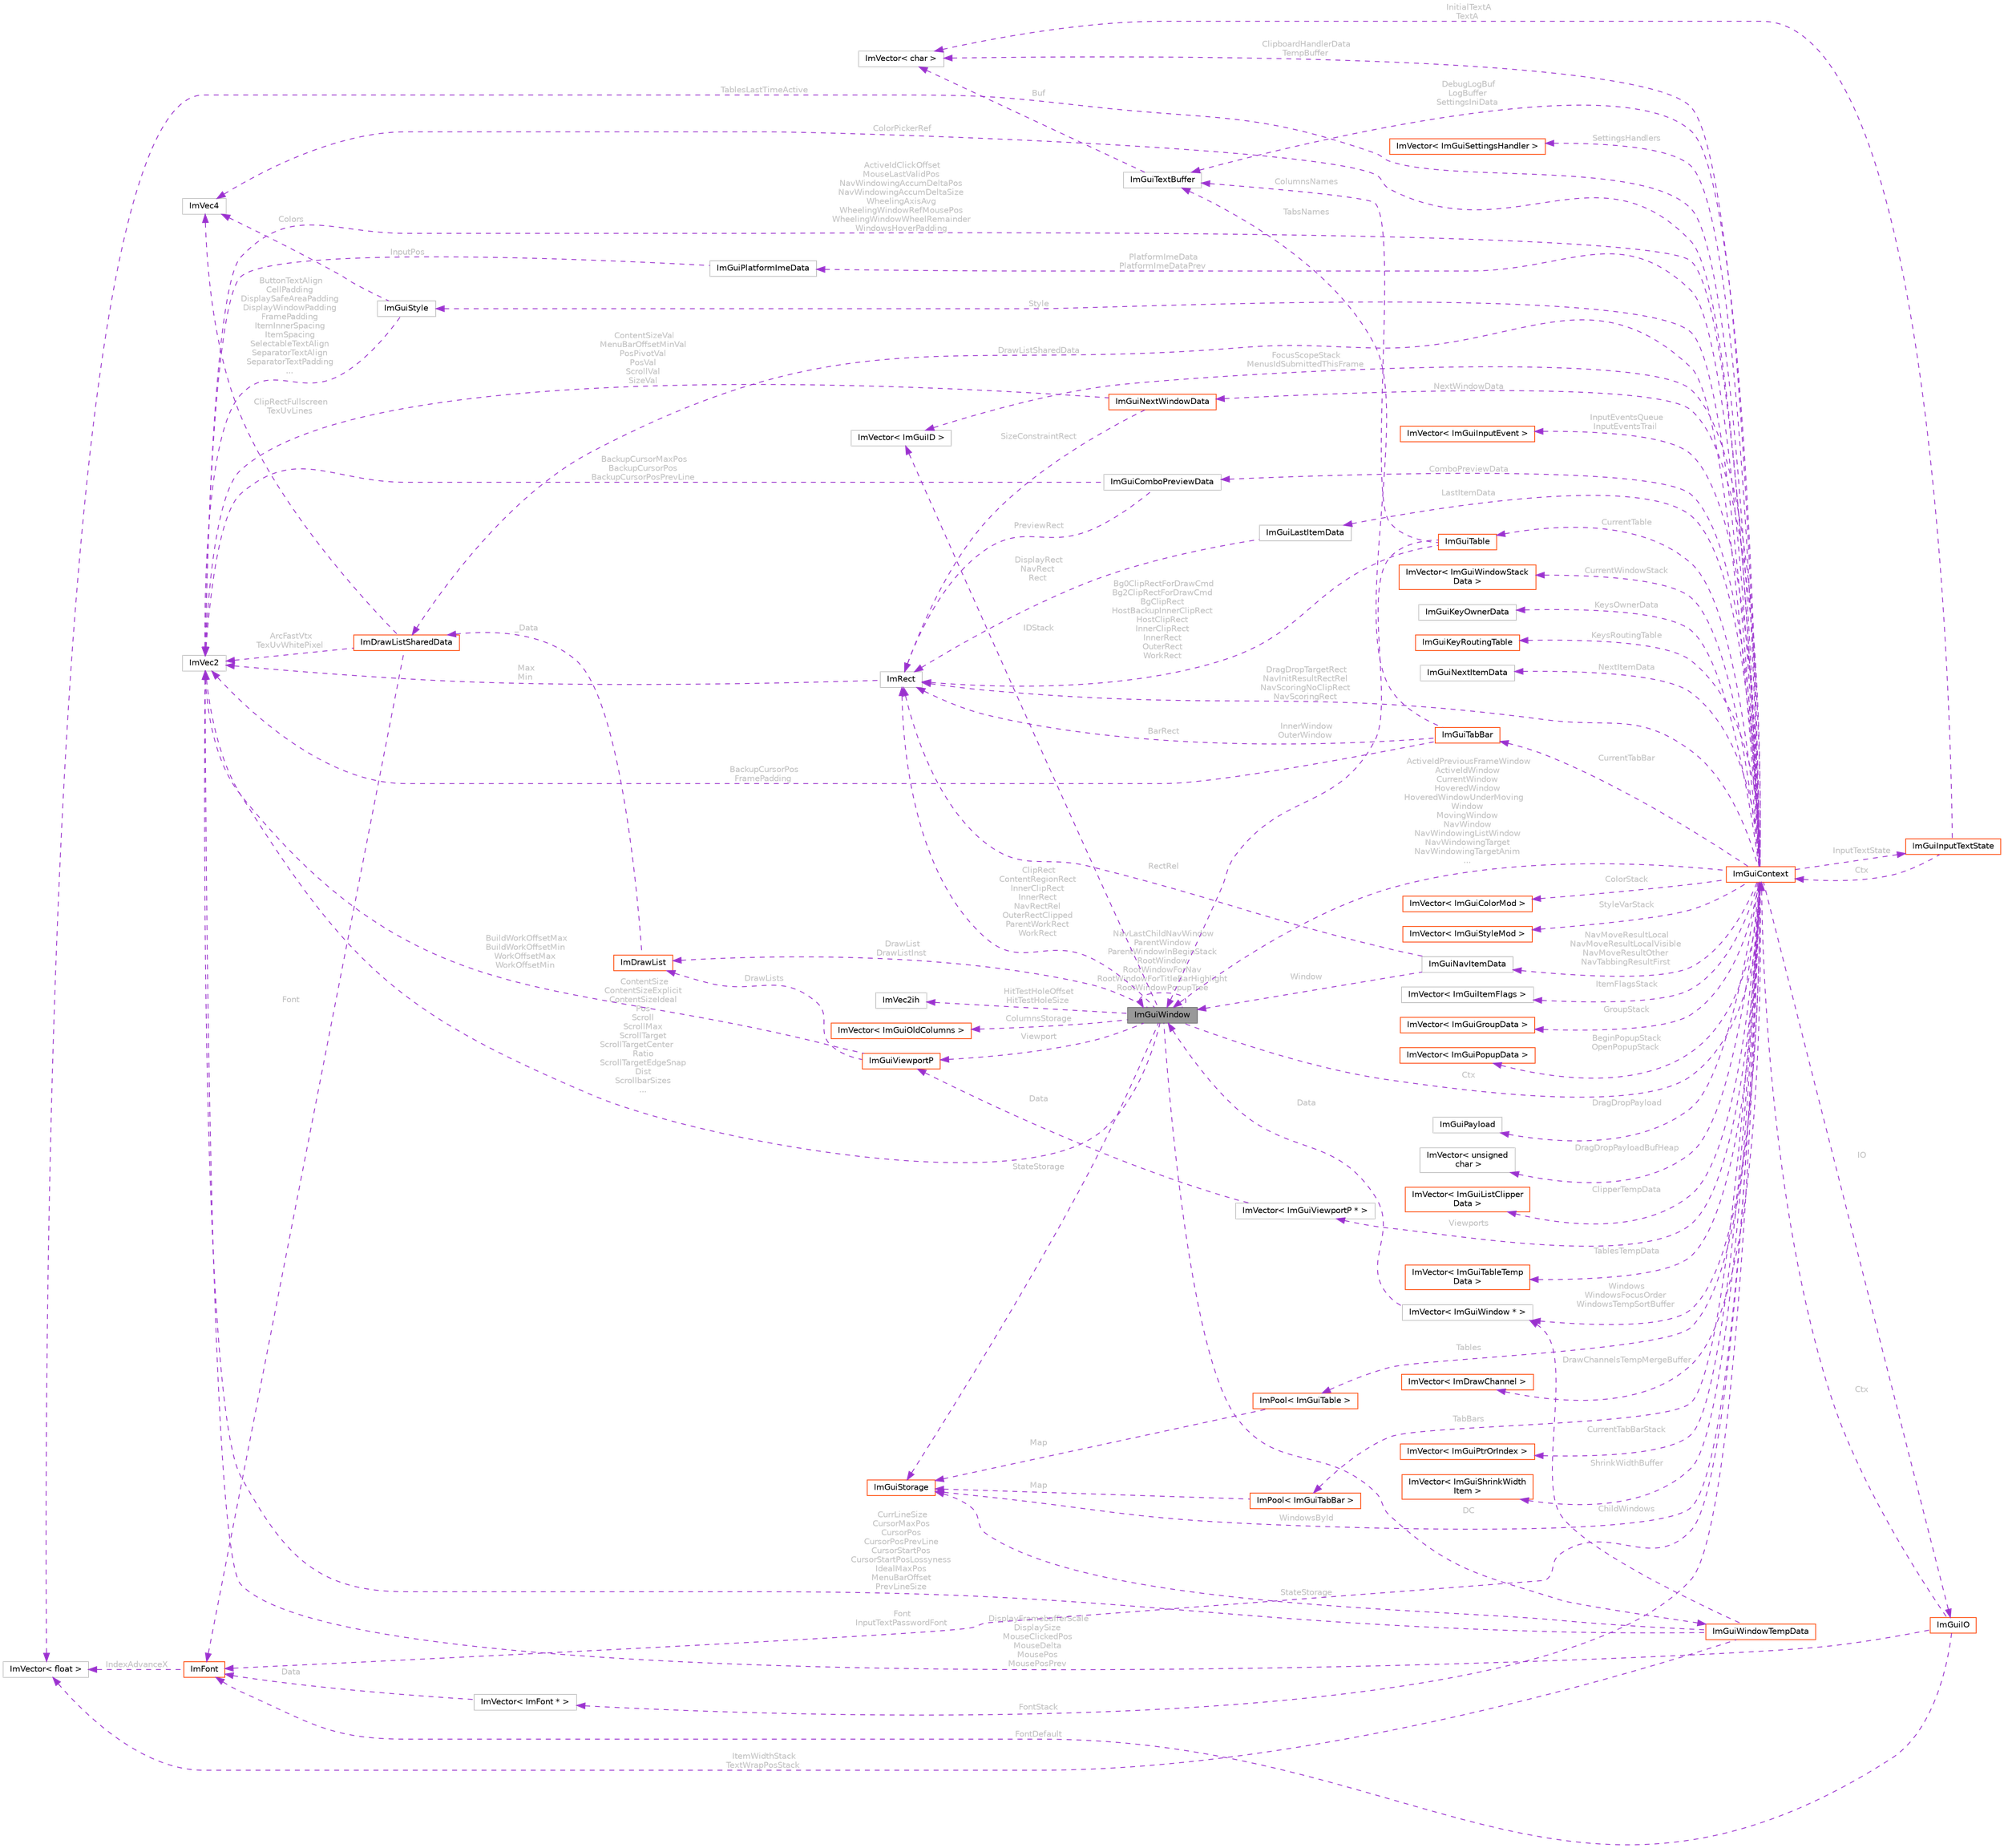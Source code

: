 digraph "ImGuiWindow"
{
 // LATEX_PDF_SIZE
  bgcolor="transparent";
  edge [fontname=Helvetica,fontsize=10,labelfontname=Helvetica,labelfontsize=10];
  node [fontname=Helvetica,fontsize=10,shape=box,height=0.2,width=0.4];
  rankdir="LR";
  Node1 [id="Node000001",label="ImGuiWindow",height=0.2,width=0.4,color="gray40", fillcolor="grey60", style="filled", fontcolor="black",tooltip=" "];
  Node2 -> Node1 [id="edge95_Node000001_Node000002",dir="back",color="darkorchid3",style="dashed",tooltip=" ",label=" Ctx",fontcolor="grey" ];
  Node2 [id="Node000002",label="ImGuiContext",height=0.2,width=0.4,color="orangered", fillcolor="white", style="filled",URL="$struct_im_gui_context.html",tooltip=" "];
  Node3 -> Node2 [id="edge96_Node000002_Node000003",dir="back",color="darkorchid3",style="dashed",tooltip=" ",label=" IO",fontcolor="grey" ];
  Node3 [id="Node000003",label="ImGuiIO",height=0.2,width=0.4,color="orangered", fillcolor="white", style="filled",URL="$struct_im_gui_i_o.html",tooltip=" "];
  Node4 -> Node3 [id="edge97_Node000003_Node000004",dir="back",color="darkorchid3",style="dashed",tooltip=" ",label=" DisplayFramebufferScale\nDisplaySize\nMouseClickedPos\nMouseDelta\nMousePos\nMousePosPrev",fontcolor="grey" ];
  Node4 [id="Node000004",label="ImVec2",height=0.2,width=0.4,color="grey75", fillcolor="white", style="filled",URL="$struct_im_vec2.html",tooltip=" "];
  Node7 -> Node3 [id="edge98_Node000003_Node000007",dir="back",color="darkorchid3",style="dashed",tooltip=" ",label=" FontDefault",fontcolor="grey" ];
  Node7 [id="Node000007",label="ImFont",height=0.2,width=0.4,color="orangered", fillcolor="white", style="filled",URL="$struct_im_font.html",tooltip=" "];
  Node8 -> Node7 [id="edge99_Node000007_Node000008",dir="back",color="darkorchid3",style="dashed",tooltip=" ",label=" IndexAdvanceX",fontcolor="grey" ];
  Node8 [id="Node000008",label="ImVector\< float \>",height=0.2,width=0.4,color="grey75", fillcolor="white", style="filled",URL="$struct_im_vector.html",tooltip=" "];
  Node2 -> Node3 [id="edge100_Node000003_Node000002",dir="back",color="darkorchid3",style="dashed",tooltip=" ",label=" Ctx",fontcolor="grey" ];
  Node19 -> Node2 [id="edge101_Node000002_Node000019",dir="back",color="darkorchid3",style="dashed",tooltip=" ",label=" InputEventsQueue\nInputEventsTrail",fontcolor="grey" ];
  Node19 [id="Node000019",label="ImVector\< ImGuiInputEvent \>",height=0.2,width=0.4,color="orangered", fillcolor="white", style="filled",URL="$struct_im_vector.html",tooltip=" "];
  Node27 -> Node2 [id="edge102_Node000002_Node000027",dir="back",color="darkorchid3",style="dashed",tooltip=" ",label=" Style",fontcolor="grey" ];
  Node27 [id="Node000027",label="ImGuiStyle",height=0.2,width=0.4,color="grey75", fillcolor="white", style="filled",URL="$struct_im_gui_style.html",tooltip=" "];
  Node4 -> Node27 [id="edge103_Node000027_Node000004",dir="back",color="darkorchid3",style="dashed",tooltip=" ",label=" ButtonTextAlign\nCellPadding\nDisplaySafeAreaPadding\nDisplayWindowPadding\nFramePadding\nItemInnerSpacing\nItemSpacing\nSelectableTextAlign\nSeparatorTextAlign\nSeparatorTextPadding\n...",fontcolor="grey" ];
  Node16 -> Node27 [id="edge104_Node000027_Node000016",dir="back",color="darkorchid3",style="dashed",tooltip=" ",label=" Colors",fontcolor="grey" ];
  Node16 [id="Node000016",label="ImVec4",height=0.2,width=0.4,color="grey75", fillcolor="white", style="filled",URL="$struct_im_vec4.html",tooltip=" "];
  Node7 -> Node2 [id="edge105_Node000002_Node000007",dir="back",color="darkorchid3",style="dashed",tooltip=" ",label=" Font\nInputTextPasswordFont",fontcolor="grey" ];
  Node28 -> Node2 [id="edge106_Node000002_Node000028",dir="back",color="darkorchid3",style="dashed",tooltip=" ",label=" DrawListSharedData",fontcolor="grey" ];
  Node28 [id="Node000028",label="ImDrawListSharedData",height=0.2,width=0.4,color="orangered", fillcolor="white", style="filled",URL="$struct_im_draw_list_shared_data.html",tooltip=" "];
  Node4 -> Node28 [id="edge107_Node000028_Node000004",dir="back",color="darkorchid3",style="dashed",tooltip=" ",label=" ArcFastVtx\nTexUvWhitePixel",fontcolor="grey" ];
  Node7 -> Node28 [id="edge108_Node000028_Node000007",dir="back",color="darkorchid3",style="dashed",tooltip=" ",label=" Font",fontcolor="grey" ];
  Node16 -> Node28 [id="edge109_Node000028_Node000016",dir="back",color="darkorchid3",style="dashed",tooltip=" ",label=" ClipRectFullscreen\nTexUvLines",fontcolor="grey" ];
  Node30 -> Node2 [id="edge110_Node000002_Node000030",dir="back",color="darkorchid3",style="dashed",tooltip=" ",label=" Windows\nWindowsFocusOrder\nWindowsTempSortBuffer",fontcolor="grey" ];
  Node30 [id="Node000030",label="ImVector\< ImGuiWindow * \>",height=0.2,width=0.4,color="grey75", fillcolor="white", style="filled",URL="$struct_im_vector.html",tooltip=" "];
  Node1 -> Node30 [id="edge111_Node000030_Node000001",dir="back",color="darkorchid3",style="dashed",tooltip=" ",label=" Data",fontcolor="grey" ];
  Node31 -> Node2 [id="edge112_Node000002_Node000031",dir="back",color="darkorchid3",style="dashed",tooltip=" ",label=" CurrentWindowStack",fontcolor="grey" ];
  Node31 [id="Node000031",label="ImVector\< ImGuiWindowStack\lData \>",height=0.2,width=0.4,color="orangered", fillcolor="white", style="filled",URL="$struct_im_vector.html",tooltip=" "];
  Node36 -> Node2 [id="edge113_Node000002_Node000036",dir="back",color="darkorchid3",style="dashed",tooltip=" ",label=" WindowsById",fontcolor="grey" ];
  Node36 [id="Node000036",label="ImGuiStorage",height=0.2,width=0.4,color="orangered", fillcolor="white", style="filled",URL="$struct_im_gui_storage.html",tooltip=" "];
  Node4 -> Node2 [id="edge114_Node000002_Node000004",dir="back",color="darkorchid3",style="dashed",tooltip=" ",label=" ActiveIdClickOffset\nMouseLastValidPos\nNavWindowingAccumDeltaPos\nNavWindowingAccumDeltaSize\nWheelingAxisAvg\nWheelingWindowRefMousePos\nWheelingWindowWheelRemainder\nWindowsHoverPadding",fontcolor="grey" ];
  Node1 -> Node2 [id="edge115_Node000002_Node000001",dir="back",color="darkorchid3",style="dashed",tooltip=" ",label=" ActiveIdPreviousFrameWindow\nActiveIdWindow\nCurrentWindow\nHoveredWindow\nHoveredWindowUnderMoving\lWindow\nMovingWindow\nNavWindow\nNavWindowingListWindow\nNavWindowingTarget\nNavWindowingTargetAnim\n...",fontcolor="grey" ];
  Node39 -> Node2 [id="edge116_Node000002_Node000039",dir="back",color="darkorchid3",style="dashed",tooltip=" ",label=" KeysOwnerData",fontcolor="grey" ];
  Node39 [id="Node000039",label="ImGuiKeyOwnerData",height=0.2,width=0.4,color="grey75", fillcolor="white", style="filled",URL="$struct_im_gui_key_owner_data.html",tooltip=" "];
  Node40 -> Node2 [id="edge117_Node000002_Node000040",dir="back",color="darkorchid3",style="dashed",tooltip=" ",label=" KeysRoutingTable",fontcolor="grey" ];
  Node40 [id="Node000040",label="ImGuiKeyRoutingTable",height=0.2,width=0.4,color="orangered", fillcolor="white", style="filled",URL="$struct_im_gui_key_routing_table.html",tooltip=" "];
  Node43 -> Node2 [id="edge118_Node000002_Node000043",dir="back",color="darkorchid3",style="dashed",tooltip=" ",label=" NextItemData",fontcolor="grey" ];
  Node43 [id="Node000043",label="ImGuiNextItemData",height=0.2,width=0.4,color="grey75", fillcolor="white", style="filled",URL="$struct_im_gui_next_item_data.html",tooltip=" "];
  Node33 -> Node2 [id="edge119_Node000002_Node000033",dir="back",color="darkorchid3",style="dashed",tooltip=" ",label=" LastItemData",fontcolor="grey" ];
  Node33 [id="Node000033",label="ImGuiLastItemData",height=0.2,width=0.4,color="grey75", fillcolor="white", style="filled",URL="$struct_im_gui_last_item_data.html",tooltip=" "];
  Node34 -> Node33 [id="edge120_Node000033_Node000034",dir="back",color="darkorchid3",style="dashed",tooltip=" ",label=" DisplayRect\nNavRect\nRect",fontcolor="grey" ];
  Node34 [id="Node000034",label="ImRect",height=0.2,width=0.4,color="grey75", fillcolor="white", style="filled",URL="$struct_im_rect.html",tooltip=" "];
  Node4 -> Node34 [id="edge121_Node000034_Node000004",dir="back",color="darkorchid3",style="dashed",tooltip=" ",label=" Max\nMin",fontcolor="grey" ];
  Node44 -> Node2 [id="edge122_Node000002_Node000044",dir="back",color="darkorchid3",style="dashed",tooltip=" ",label=" NextWindowData",fontcolor="grey" ];
  Node44 [id="Node000044",label="ImGuiNextWindowData",height=0.2,width=0.4,color="orangered", fillcolor="white", style="filled",URL="$struct_im_gui_next_window_data.html",tooltip=" "];
  Node4 -> Node44 [id="edge123_Node000044_Node000004",dir="back",color="darkorchid3",style="dashed",tooltip=" ",label=" ContentSizeVal\nMenuBarOffsetMinVal\nPosPivotVal\nPosVal\nScrollVal\nSizeVal",fontcolor="grey" ];
  Node34 -> Node44 [id="edge124_Node000044_Node000034",dir="back",color="darkorchid3",style="dashed",tooltip=" ",label=" SizeConstraintRect",fontcolor="grey" ];
  Node46 -> Node2 [id="edge125_Node000002_Node000046",dir="back",color="darkorchid3",style="dashed",tooltip=" ",label=" ColorStack",fontcolor="grey" ];
  Node46 [id="Node000046",label="ImVector\< ImGuiColorMod \>",height=0.2,width=0.4,color="orangered", fillcolor="white", style="filled",URL="$struct_im_vector.html",tooltip=" "];
  Node48 -> Node2 [id="edge126_Node000002_Node000048",dir="back",color="darkorchid3",style="dashed",tooltip=" ",label=" StyleVarStack",fontcolor="grey" ];
  Node48 [id="Node000048",label="ImVector\< ImGuiStyleMod \>",height=0.2,width=0.4,color="orangered", fillcolor="white", style="filled",URL="$struct_im_vector.html",tooltip=" "];
  Node6 -> Node2 [id="edge127_Node000002_Node000006",dir="back",color="darkorchid3",style="dashed",tooltip=" ",label=" FontStack",fontcolor="grey" ];
  Node6 [id="Node000006",label="ImVector\< ImFont * \>",height=0.2,width=0.4,color="grey75", fillcolor="white", style="filled",URL="$struct_im_vector.html",tooltip=" "];
  Node7 -> Node6 [id="edge128_Node000006_Node000007",dir="back",color="darkorchid3",style="dashed",tooltip=" ",label=" Data",fontcolor="grey" ];
  Node50 -> Node2 [id="edge129_Node000002_Node000050",dir="back",color="darkorchid3",style="dashed",tooltip=" ",label=" FocusScopeStack\nMenusIdSubmittedThisFrame",fontcolor="grey" ];
  Node50 [id="Node000050",label="ImVector\< ImGuiID \>",height=0.2,width=0.4,color="grey75", fillcolor="white", style="filled",URL="$struct_im_vector.html",tooltip=" "];
  Node51 -> Node2 [id="edge130_Node000002_Node000051",dir="back",color="darkorchid3",style="dashed",tooltip=" ",label=" ItemFlagsStack",fontcolor="grey" ];
  Node51 [id="Node000051",label="ImVector\< ImGuiItemFlags \>",height=0.2,width=0.4,color="grey75", fillcolor="white", style="filled",URL="$struct_im_vector.html",tooltip=" "];
  Node52 -> Node2 [id="edge131_Node000002_Node000052",dir="back",color="darkorchid3",style="dashed",tooltip=" ",label=" GroupStack",fontcolor="grey" ];
  Node52 [id="Node000052",label="ImVector\< ImGuiGroupData \>",height=0.2,width=0.4,color="orangered", fillcolor="white", style="filled",URL="$struct_im_vector.html",tooltip=" "];
  Node55 -> Node2 [id="edge132_Node000002_Node000055",dir="back",color="darkorchid3",style="dashed",tooltip=" ",label=" BeginPopupStack\nOpenPopupStack",fontcolor="grey" ];
  Node55 [id="Node000055",label="ImVector\< ImGuiPopupData \>",height=0.2,width=0.4,color="orangered", fillcolor="white", style="filled",URL="$struct_im_vector.html",tooltip=" "];
  Node57 -> Node2 [id="edge133_Node000002_Node000057",dir="back",color="darkorchid3",style="dashed",tooltip=" ",label=" Viewports",fontcolor="grey" ];
  Node57 [id="Node000057",label="ImVector\< ImGuiViewportP * \>",height=0.2,width=0.4,color="grey75", fillcolor="white", style="filled",URL="$struct_im_vector.html",tooltip=" "];
  Node58 -> Node57 [id="edge134_Node000057_Node000058",dir="back",color="darkorchid3",style="dashed",tooltip=" ",label=" Data",fontcolor="grey" ];
  Node58 [id="Node000058",label="ImGuiViewportP",height=0.2,width=0.4,color="orangered", fillcolor="white", style="filled",URL="$struct_im_gui_viewport_p.html",tooltip=" "];
  Node60 -> Node58 [id="edge135_Node000058_Node000060",dir="back",color="darkorchid3",style="dashed",tooltip=" ",label=" DrawLists",fontcolor="grey" ];
  Node60 [id="Node000060",label="ImDrawList",height=0.2,width=0.4,color="orangered", fillcolor="white", style="filled",URL="$struct_im_draw_list.html",tooltip=" "];
  Node28 -> Node60 [id="edge136_Node000060_Node000028",dir="back",color="darkorchid3",style="dashed",tooltip=" ",label=" _Data",fontcolor="grey" ];
  Node4 -> Node58 [id="edge137_Node000058_Node000004",dir="back",color="darkorchid3",style="dashed",tooltip=" ",label=" BuildWorkOffsetMax\nBuildWorkOffsetMin\nWorkOffsetMax\nWorkOffsetMin",fontcolor="grey" ];
  Node34 -> Node2 [id="edge138_Node000002_Node000034",dir="back",color="darkorchid3",style="dashed",tooltip=" ",label=" DragDropTargetRect\nNavInitResultRectRel\nNavScoringNoClipRect\nNavScoringRect",fontcolor="grey" ];
  Node75 -> Node2 [id="edge139_Node000002_Node000075",dir="back",color="darkorchid3",style="dashed",tooltip=" ",label=" NavMoveResultLocal\nNavMoveResultLocalVisible\nNavMoveResultOther\nNavTabbingResultFirst",fontcolor="grey" ];
  Node75 [id="Node000075",label="ImGuiNavItemData",height=0.2,width=0.4,color="grey75", fillcolor="white", style="filled",URL="$struct_im_gui_nav_item_data.html",tooltip=" "];
  Node1 -> Node75 [id="edge140_Node000075_Node000001",dir="back",color="darkorchid3",style="dashed",tooltip=" ",label=" Window",fontcolor="grey" ];
  Node34 -> Node75 [id="edge141_Node000075_Node000034",dir="back",color="darkorchid3",style="dashed",tooltip=" ",label=" RectRel",fontcolor="grey" ];
  Node76 -> Node2 [id="edge142_Node000002_Node000076",dir="back",color="darkorchid3",style="dashed",tooltip=" ",label=" DragDropPayload",fontcolor="grey" ];
  Node76 [id="Node000076",label="ImGuiPayload",height=0.2,width=0.4,color="grey75", fillcolor="white", style="filled",URL="$struct_im_gui_payload.html",tooltip=" "];
  Node77 -> Node2 [id="edge143_Node000002_Node000077",dir="back",color="darkorchid3",style="dashed",tooltip=" ",label=" DragDropPayloadBufHeap",fontcolor="grey" ];
  Node77 [id="Node000077",label="ImVector\< unsigned\l char \>",height=0.2,width=0.4,color="grey75", fillcolor="white", style="filled",URL="$struct_im_vector.html",tooltip=" "];
  Node78 -> Node2 [id="edge144_Node000002_Node000078",dir="back",color="darkorchid3",style="dashed",tooltip=" ",label=" ClipperTempData",fontcolor="grey" ];
  Node78 [id="Node000078",label="ImVector\< ImGuiListClipper\lData \>",height=0.2,width=0.4,color="orangered", fillcolor="white", style="filled",URL="$struct_im_vector.html",tooltip=" "];
  Node83 -> Node2 [id="edge145_Node000002_Node000083",dir="back",color="darkorchid3",style="dashed",tooltip=" ",label=" CurrentTable",fontcolor="grey" ];
  Node83 [id="Node000083",label="ImGuiTable",height=0.2,width=0.4,color="orangered", fillcolor="white", style="filled",URL="$struct_im_gui_table.html",tooltip=" "];
  Node34 -> Node83 [id="edge146_Node000083_Node000034",dir="back",color="darkorchid3",style="dashed",tooltip=" ",label=" Bg0ClipRectForDrawCmd\nBg2ClipRectForDrawCmd\nBgClipRect\nHostBackupInnerClipRect\nHostClipRect\nInnerClipRect\nInnerRect\nOuterRect\nWorkRect",fontcolor="grey" ];
  Node1 -> Node83 [id="edge147_Node000083_Node000001",dir="back",color="darkorchid3",style="dashed",tooltip=" ",label=" InnerWindow\nOuterWindow",fontcolor="grey" ];
  Node90 -> Node83 [id="edge148_Node000083_Node000090",dir="back",color="darkorchid3",style="dashed",tooltip=" ",label=" ColumnsNames",fontcolor="grey" ];
  Node90 [id="Node000090",label="ImGuiTextBuffer",height=0.2,width=0.4,color="grey75", fillcolor="white", style="filled",URL="$struct_im_gui_text_buffer.html",tooltip=" "];
  Node91 -> Node90 [id="edge149_Node000090_Node000091",dir="back",color="darkorchid3",style="dashed",tooltip=" ",label=" Buf",fontcolor="grey" ];
  Node91 [id="Node000091",label="ImVector\< char \>",height=0.2,width=0.4,color="grey75", fillcolor="white", style="filled",URL="$struct_im_vector.html",tooltip=" "];
  Node97 -> Node2 [id="edge150_Node000002_Node000097",dir="back",color="darkorchid3",style="dashed",tooltip=" ",label=" TablesTempData",fontcolor="grey" ];
  Node97 [id="Node000097",label="ImVector\< ImGuiTableTemp\lData \>",height=0.2,width=0.4,color="orangered", fillcolor="white", style="filled",URL="$struct_im_vector.html",tooltip=" "];
  Node98 -> Node2 [id="edge151_Node000002_Node000098",dir="back",color="darkorchid3",style="dashed",tooltip=" ",label=" Tables",fontcolor="grey" ];
  Node98 [id="Node000098",label="ImPool\< ImGuiTable \>",height=0.2,width=0.4,color="orangered", fillcolor="white", style="filled",URL="$struct_im_pool.html",tooltip=" "];
  Node36 -> Node98 [id="edge152_Node000098_Node000036",dir="back",color="darkorchid3",style="dashed",tooltip=" ",label=" Map",fontcolor="grey" ];
  Node8 -> Node2 [id="edge153_Node000002_Node000008",dir="back",color="darkorchid3",style="dashed",tooltip=" ",label=" TablesLastTimeActive",fontcolor="grey" ];
  Node70 -> Node2 [id="edge154_Node000002_Node000070",dir="back",color="darkorchid3",style="dashed",tooltip=" ",label=" DrawChannelsTempMergeBuffer",fontcolor="grey" ];
  Node70 [id="Node000070",label="ImVector\< ImDrawChannel \>",height=0.2,width=0.4,color="orangered", fillcolor="white", style="filled",URL="$struct_im_vector.html",tooltip=" "];
  Node100 -> Node2 [id="edge155_Node000002_Node000100",dir="back",color="darkorchid3",style="dashed",tooltip=" ",label=" CurrentTabBar",fontcolor="grey" ];
  Node100 [id="Node000100",label="ImGuiTabBar",height=0.2,width=0.4,color="orangered", fillcolor="white", style="filled",URL="$struct_im_gui_tab_bar.html",tooltip=" "];
  Node34 -> Node100 [id="edge156_Node000100_Node000034",dir="back",color="darkorchid3",style="dashed",tooltip=" ",label=" BarRect",fontcolor="grey" ];
  Node4 -> Node100 [id="edge157_Node000100_Node000004",dir="back",color="darkorchid3",style="dashed",tooltip=" ",label=" BackupCursorPos\nFramePadding",fontcolor="grey" ];
  Node90 -> Node100 [id="edge158_Node000100_Node000090",dir="back",color="darkorchid3",style="dashed",tooltip=" ",label=" TabsNames",fontcolor="grey" ];
  Node103 -> Node2 [id="edge159_Node000002_Node000103",dir="back",color="darkorchid3",style="dashed",tooltip=" ",label=" TabBars",fontcolor="grey" ];
  Node103 [id="Node000103",label="ImPool\< ImGuiTabBar \>",height=0.2,width=0.4,color="orangered", fillcolor="white", style="filled",URL="$struct_im_pool.html",tooltip=" "];
  Node36 -> Node103 [id="edge160_Node000103_Node000036",dir="back",color="darkorchid3",style="dashed",tooltip=" ",label=" Map",fontcolor="grey" ];
  Node105 -> Node2 [id="edge161_Node000002_Node000105",dir="back",color="darkorchid3",style="dashed",tooltip=" ",label=" CurrentTabBarStack",fontcolor="grey" ];
  Node105 [id="Node000105",label="ImVector\< ImGuiPtrOrIndex \>",height=0.2,width=0.4,color="orangered", fillcolor="white", style="filled",URL="$struct_im_vector.html",tooltip=" "];
  Node107 -> Node2 [id="edge162_Node000002_Node000107",dir="back",color="darkorchid3",style="dashed",tooltip=" ",label=" ShrinkWidthBuffer",fontcolor="grey" ];
  Node107 [id="Node000107",label="ImVector\< ImGuiShrinkWidth\lItem \>",height=0.2,width=0.4,color="orangered", fillcolor="white", style="filled",URL="$struct_im_vector.html",tooltip=" "];
  Node109 -> Node2 [id="edge163_Node000002_Node000109",dir="back",color="darkorchid3",style="dashed",tooltip=" ",label=" InputTextState",fontcolor="grey" ];
  Node109 [id="Node000109",label="ImGuiInputTextState",height=0.2,width=0.4,color="orangered", fillcolor="white", style="filled",URL="$struct_im_gui_input_text_state.html",tooltip=" "];
  Node2 -> Node109 [id="edge164_Node000109_Node000002",dir="back",color="darkorchid3",style="dashed",tooltip=" ",label=" Ctx",fontcolor="grey" ];
  Node91 -> Node109 [id="edge165_Node000109_Node000091",dir="back",color="darkorchid3",style="dashed",tooltip=" ",label=" InitialTextA\nTextA",fontcolor="grey" ];
  Node16 -> Node2 [id="edge166_Node000002_Node000016",dir="back",color="darkorchid3",style="dashed",tooltip=" ",label=" ColorPickerRef",fontcolor="grey" ];
  Node110 -> Node2 [id="edge167_Node000002_Node000110",dir="back",color="darkorchid3",style="dashed",tooltip=" ",label=" ComboPreviewData",fontcolor="grey" ];
  Node110 [id="Node000110",label="ImGuiComboPreviewData",height=0.2,width=0.4,color="grey75", fillcolor="white", style="filled",URL="$struct_im_gui_combo_preview_data.html",tooltip=" "];
  Node34 -> Node110 [id="edge168_Node000110_Node000034",dir="back",color="darkorchid3",style="dashed",tooltip=" ",label=" PreviewRect",fontcolor="grey" ];
  Node4 -> Node110 [id="edge169_Node000110_Node000004",dir="back",color="darkorchid3",style="dashed",tooltip=" ",label=" BackupCursorMaxPos\nBackupCursorPos\nBackupCursorPosPrevLine",fontcolor="grey" ];
  Node91 -> Node2 [id="edge170_Node000002_Node000091",dir="back",color="darkorchid3",style="dashed",tooltip=" ",label=" ClipboardHandlerData\nTempBuffer",fontcolor="grey" ];
  Node111 -> Node2 [id="edge171_Node000002_Node000111",dir="back",color="darkorchid3",style="dashed",tooltip=" ",label=" PlatformImeData\nPlatformImeDataPrev",fontcolor="grey" ];
  Node111 [id="Node000111",label="ImGuiPlatformImeData",height=0.2,width=0.4,color="grey75", fillcolor="white", style="filled",URL="$struct_im_gui_platform_ime_data.html",tooltip=" "];
  Node4 -> Node111 [id="edge172_Node000111_Node000004",dir="back",color="darkorchid3",style="dashed",tooltip=" ",label=" InputPos",fontcolor="grey" ];
  Node90 -> Node2 [id="edge173_Node000002_Node000090",dir="back",color="darkorchid3",style="dashed",tooltip=" ",label=" DebugLogBuf\nLogBuffer\nSettingsIniData",fontcolor="grey" ];
  Node112 -> Node2 [id="edge174_Node000002_Node000112",dir="back",color="darkorchid3",style="dashed",tooltip=" ",label=" SettingsHandlers",fontcolor="grey" ];
  Node112 [id="Node000112",label="ImVector\< ImGuiSettingsHandler \>",height=0.2,width=0.4,color="orangered", fillcolor="white", style="filled",URL="$struct_im_vector.html",tooltip=" "];
  Node58 -> Node1 [id="edge175_Node000001_Node000058",dir="back",color="darkorchid3",style="dashed",tooltip=" ",label=" Viewport",fontcolor="grey" ];
  Node4 -> Node1 [id="edge176_Node000001_Node000004",dir="back",color="darkorchid3",style="dashed",tooltip=" ",label=" ContentSize\nContentSizeExplicit\nContentSizeIdeal\nPos\nScroll\nScrollMax\nScrollTarget\nScrollTargetCenter\lRatio\nScrollTargetEdgeSnap\lDist\nScrollbarSizes\n...",fontcolor="grey" ];
  Node50 -> Node1 [id="edge177_Node000001_Node000050",dir="back",color="darkorchid3",style="dashed",tooltip=" ",label=" IDStack",fontcolor="grey" ];
  Node124 -> Node1 [id="edge178_Node000001_Node000124",dir="back",color="darkorchid3",style="dashed",tooltip=" ",label=" DC",fontcolor="grey" ];
  Node124 [id="Node000124",label="ImGuiWindowTempData",height=0.2,width=0.4,color="orangered", fillcolor="white", style="filled",URL="$struct_im_gui_window_temp_data.html",tooltip=" "];
  Node4 -> Node124 [id="edge179_Node000124_Node000004",dir="back",color="darkorchid3",style="dashed",tooltip=" ",label=" CurrLineSize\nCursorMaxPos\nCursorPos\nCursorPosPrevLine\nCursorStartPos\nCursorStartPosLossyness\nIdealMaxPos\nMenuBarOffset\nPrevLineSize",fontcolor="grey" ];
  Node30 -> Node124 [id="edge180_Node000124_Node000030",dir="back",color="darkorchid3",style="dashed",tooltip=" ",label=" ChildWindows",fontcolor="grey" ];
  Node36 -> Node124 [id="edge181_Node000124_Node000036",dir="back",color="darkorchid3",style="dashed",tooltip=" ",label=" StateStorage",fontcolor="grey" ];
  Node8 -> Node124 [id="edge182_Node000124_Node000008",dir="back",color="darkorchid3",style="dashed",tooltip=" ",label=" ItemWidthStack\nTextWrapPosStack",fontcolor="grey" ];
  Node34 -> Node1 [id="edge183_Node000001_Node000034",dir="back",color="darkorchid3",style="dashed",tooltip=" ",label=" ClipRect\nContentRegionRect\nInnerClipRect\nInnerRect\nNavRectRel\nOuterRectClipped\nParentWorkRect\nWorkRect",fontcolor="grey" ];
  Node129 -> Node1 [id="edge184_Node000001_Node000129",dir="back",color="darkorchid3",style="dashed",tooltip=" ",label=" HitTestHoleOffset\nHitTestHoleSize",fontcolor="grey" ];
  Node129 [id="Node000129",label="ImVec2ih",height=0.2,width=0.4,color="grey75", fillcolor="white", style="filled",URL="$struct_im_vec2ih.html",tooltip=" "];
  Node36 -> Node1 [id="edge185_Node000001_Node000036",dir="back",color="darkorchid3",style="dashed",tooltip=" ",label=" StateStorage",fontcolor="grey" ];
  Node130 -> Node1 [id="edge186_Node000001_Node000130",dir="back",color="darkorchid3",style="dashed",tooltip=" ",label=" ColumnsStorage",fontcolor="grey" ];
  Node130 [id="Node000130",label="ImVector\< ImGuiOldColumns \>",height=0.2,width=0.4,color="orangered", fillcolor="white", style="filled",URL="$struct_im_vector.html",tooltip=" "];
  Node60 -> Node1 [id="edge187_Node000001_Node000060",dir="back",color="darkorchid3",style="dashed",tooltip=" ",label=" DrawList\nDrawListInst",fontcolor="grey" ];
  Node1 -> Node1 [id="edge188_Node000001_Node000001",dir="back",color="darkorchid3",style="dashed",tooltip=" ",label=" NavLastChildNavWindow\nParentWindow\nParentWindowInBeginStack\nRootWindow\nRootWindowForNav\nRootWindowForTitleBarHighlight\nRootWindowPopupTree",fontcolor="grey" ];
}

